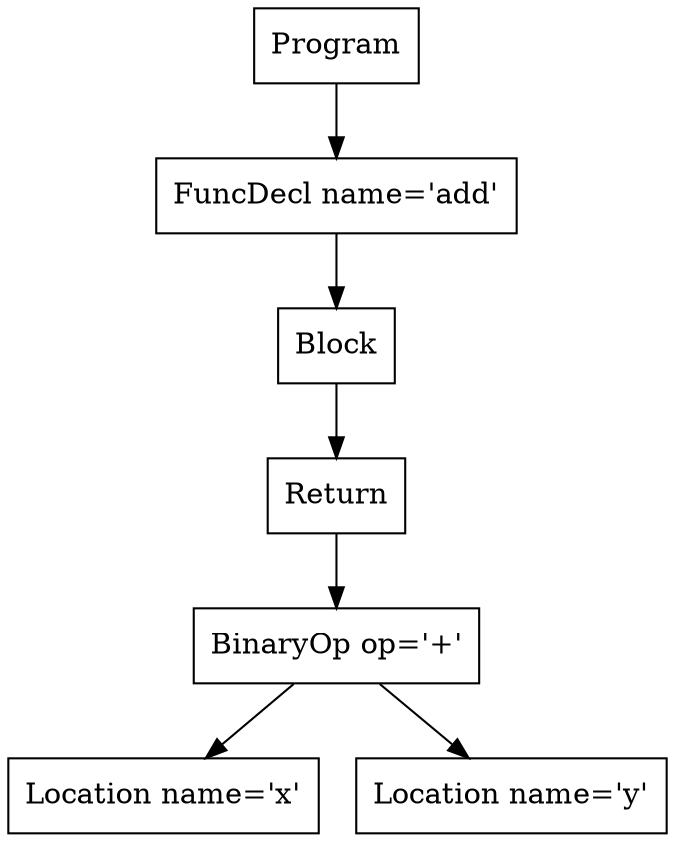 digraph AST {
5 [shape=box, label="Location name='x'"];
6 [shape=box, label="Location name='y'"];
4 [shape=box, label="BinaryOp op='+'"];
4 -> 5;
4 -> 6;
3 [shape=box, label="Return"];
3 -> 4;
2 [shape=box, label="Block"];
2 -> 3;
1 [shape=box, label="FuncDecl name='add'"];
1 -> 2;
0 [shape=box, label="Program"];
0 -> 1;
}
